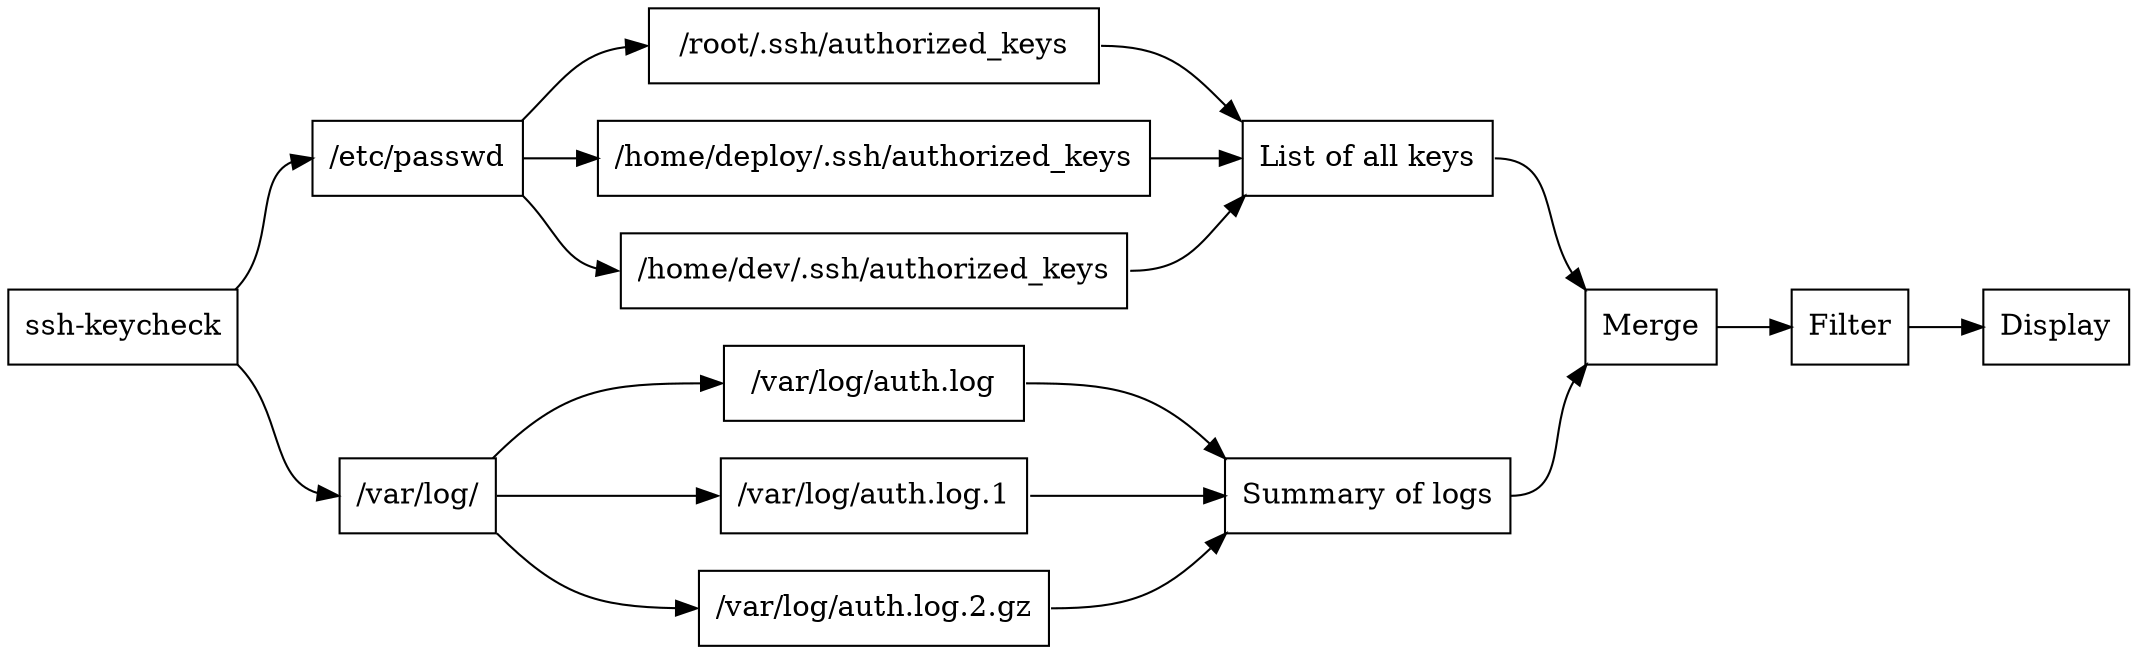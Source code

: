digraph execution {
    rankdir="LR";

    node [shape="box"];

    start [label="ssh-keycheck"];
    passwd [label="/etc/passwd" group=g1];
    keys1 [label="/root/.ssh/authorized_keys" width=3];
    keys2 [label="/home/deploy/.ssh/authorized_keys" width=3 group=g1];
    keys3 [label="/home/dev/.ssh/authorized_keys" width=3];
    logs [label="/var/log/" group=g2];
    authlog1 [label="/var/log/auth.log" width=2];
    authlog2 [label="/var/log/auth.log.1" width=2 group=g2];
    authlog3 [label="/var/log/auth.log.2.gz" width=2];
    keylist [label="List of all keys" group=g1];
    mergelogs [label="Summary of logs" group=g2];
    merge [label="Merge"];
    filter [label="Filter"];
    display [label="Display"];

    start:ne -> passwd:w;
    start:se -> logs:w;
    passwd:ne -> keys1:w;
    passwd:e -> keys2:w;
    passwd:se -> keys3:w;
    keys1:e -> keylist:nw;
    keys2:e -> keylist:w;
    keys3:e -> keylist:sw;
    logs:ne -> authlog1:w;
    logs:e -> authlog2:w;
    logs:se -> authlog3:w;
    authlog1:e -> mergelogs:nw;
    authlog2:e -> mergelogs:w;
    authlog3:e -> mergelogs:sw;
    keylist:e -> merge:nw;
    mergelogs:e -> merge:sw;
    merge -> filter;
    filter -> display;
}
